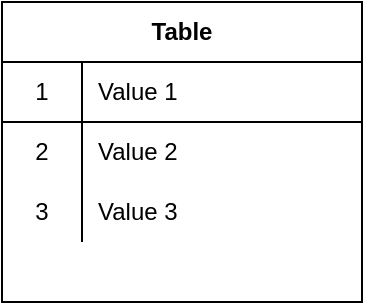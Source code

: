 <mxfile version="14.2.9" type="github">
  <diagram id="6Adt9y1BhFaU8G-naFhU" name="Page-1">
    <mxGraphModel dx="1673" dy="946" grid="1" gridSize="10" guides="1" tooltips="1" connect="1" arrows="1" fold="1" page="1" pageScale="1" pageWidth="1600" pageHeight="900" math="0" shadow="0">
      <root>
        <mxCell id="0" />
        <mxCell id="1" parent="0" />
        <mxCell id="jLuIC_Avn0OyNcYHErE8-19" value="Table" style="shape=table;html=1;whiteSpace=wrap;startSize=30;container=1;collapsible=0;childLayout=tableLayout;fixedRows=1;rowLines=0;fontStyle=1;align=center;" vertex="1" parent="1">
          <mxGeometry x="690" y="370" width="180" height="150" as="geometry" />
        </mxCell>
        <mxCell id="jLuIC_Avn0OyNcYHErE8-20" value="" style="shape=partialRectangle;html=1;whiteSpace=wrap;collapsible=0;dropTarget=0;pointerEvents=0;fillColor=none;top=0;left=0;bottom=1;right=0;points=[[0,0.5],[1,0.5]];portConstraint=eastwest;" vertex="1" parent="jLuIC_Avn0OyNcYHErE8-19">
          <mxGeometry y="30" width="180" height="30" as="geometry" />
        </mxCell>
        <mxCell id="jLuIC_Avn0OyNcYHErE8-21" value="1" style="shape=partialRectangle;html=1;whiteSpace=wrap;connectable=0;fillColor=none;top=0;left=0;bottom=0;right=0;overflow=hidden;" vertex="1" parent="jLuIC_Avn0OyNcYHErE8-20">
          <mxGeometry width="40" height="30" as="geometry" />
        </mxCell>
        <mxCell id="jLuIC_Avn0OyNcYHErE8-22" value="Value 1" style="shape=partialRectangle;html=1;whiteSpace=wrap;connectable=0;fillColor=none;top=0;left=0;bottom=0;right=0;align=left;spacingLeft=6;overflow=hidden;" vertex="1" parent="jLuIC_Avn0OyNcYHErE8-20">
          <mxGeometry x="40" width="140" height="30" as="geometry" />
        </mxCell>
        <mxCell id="jLuIC_Avn0OyNcYHErE8-23" value="" style="shape=partialRectangle;html=1;whiteSpace=wrap;collapsible=0;dropTarget=0;pointerEvents=0;fillColor=none;top=0;left=0;bottom=0;right=0;points=[[0,0.5],[1,0.5]];portConstraint=eastwest;" vertex="1" parent="jLuIC_Avn0OyNcYHErE8-19">
          <mxGeometry y="60" width="180" height="30" as="geometry" />
        </mxCell>
        <mxCell id="jLuIC_Avn0OyNcYHErE8-24" value="2" style="shape=partialRectangle;html=1;whiteSpace=wrap;connectable=0;fillColor=none;top=0;left=0;bottom=0;right=0;overflow=hidden;" vertex="1" parent="jLuIC_Avn0OyNcYHErE8-23">
          <mxGeometry width="40" height="30" as="geometry" />
        </mxCell>
        <mxCell id="jLuIC_Avn0OyNcYHErE8-25" value="Value 2" style="shape=partialRectangle;html=1;whiteSpace=wrap;connectable=0;fillColor=none;top=0;left=0;bottom=0;right=0;align=left;spacingLeft=6;overflow=hidden;" vertex="1" parent="jLuIC_Avn0OyNcYHErE8-23">
          <mxGeometry x="40" width="140" height="30" as="geometry" />
        </mxCell>
        <mxCell id="jLuIC_Avn0OyNcYHErE8-26" value="" style="shape=partialRectangle;html=1;whiteSpace=wrap;collapsible=0;dropTarget=0;pointerEvents=0;fillColor=none;top=0;left=0;bottom=0;right=0;points=[[0,0.5],[1,0.5]];portConstraint=eastwest;" vertex="1" parent="jLuIC_Avn0OyNcYHErE8-19">
          <mxGeometry y="90" width="180" height="30" as="geometry" />
        </mxCell>
        <mxCell id="jLuIC_Avn0OyNcYHErE8-27" value="3" style="shape=partialRectangle;html=1;whiteSpace=wrap;connectable=0;fillColor=none;top=0;left=0;bottom=0;right=0;overflow=hidden;" vertex="1" parent="jLuIC_Avn0OyNcYHErE8-26">
          <mxGeometry width="40" height="30" as="geometry" />
        </mxCell>
        <mxCell id="jLuIC_Avn0OyNcYHErE8-28" value="Value 3" style="shape=partialRectangle;html=1;whiteSpace=wrap;connectable=0;fillColor=none;top=0;left=0;bottom=0;right=0;align=left;spacingLeft=6;overflow=hidden;" vertex="1" parent="jLuIC_Avn0OyNcYHErE8-26">
          <mxGeometry x="40" width="140" height="30" as="geometry" />
        </mxCell>
      </root>
    </mxGraphModel>
  </diagram>
</mxfile>
